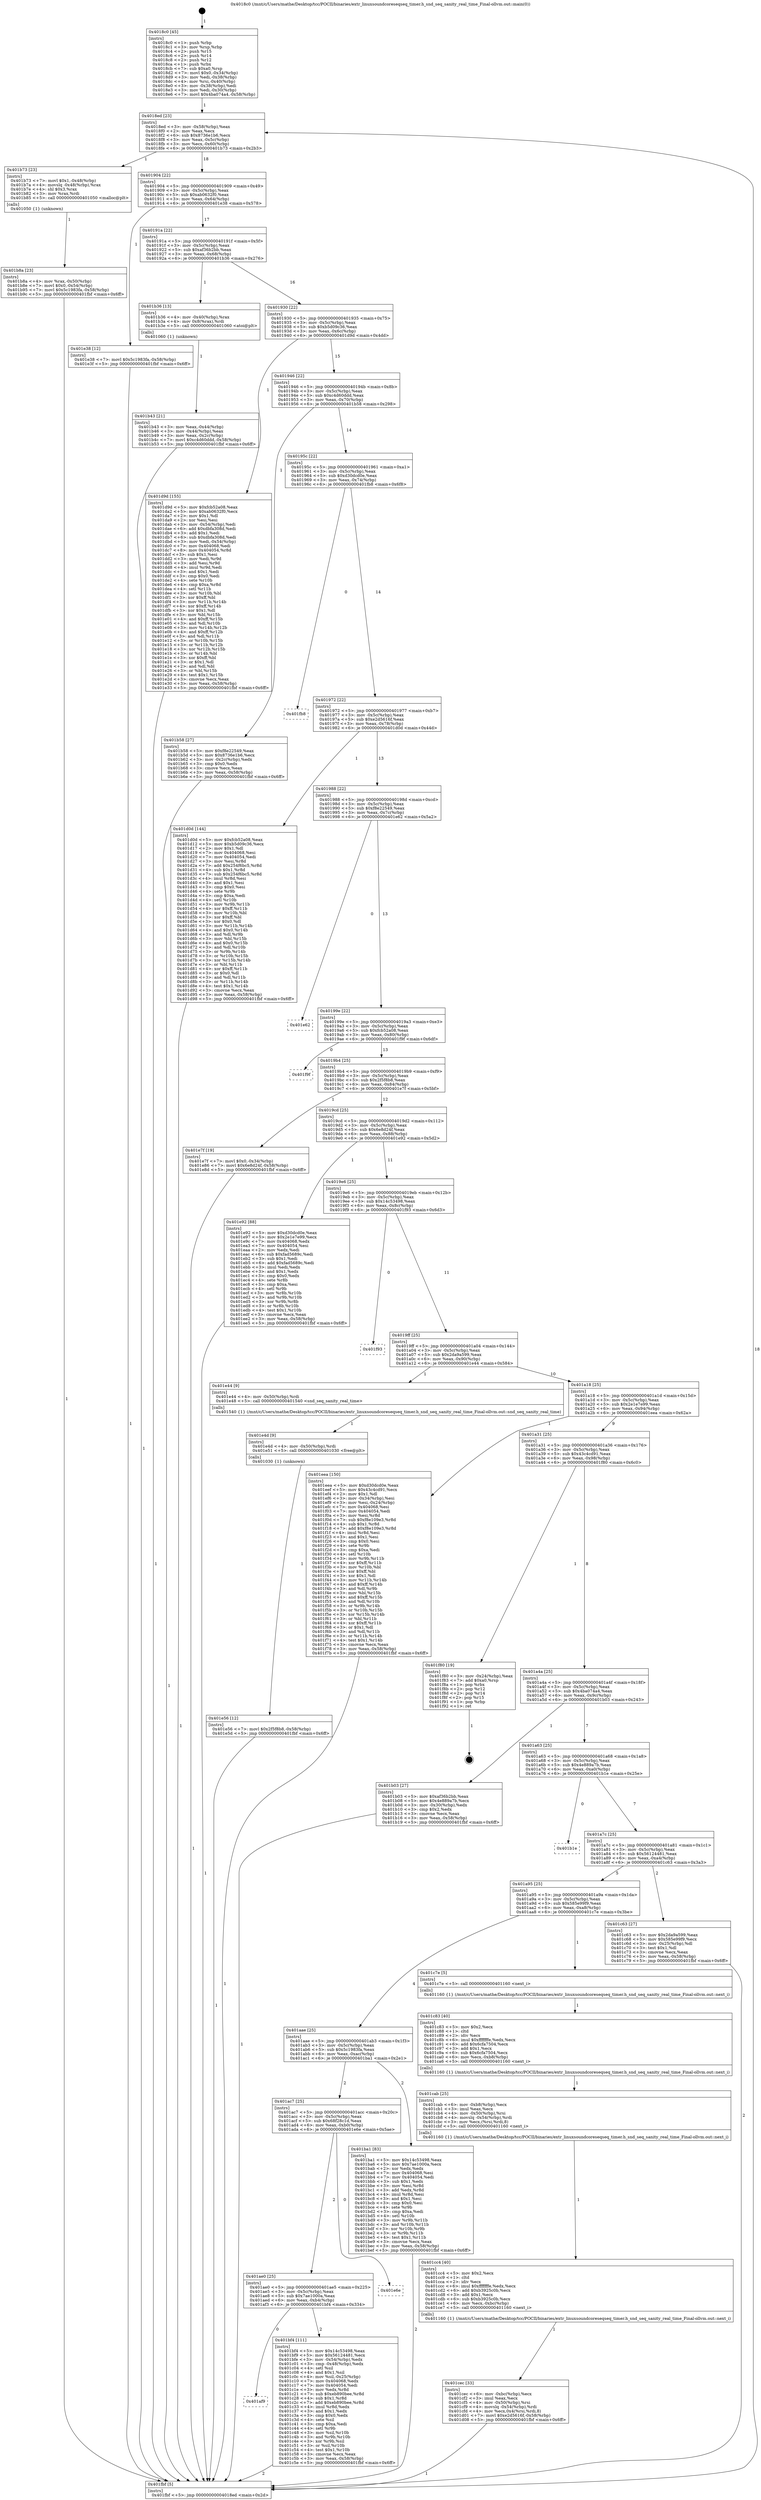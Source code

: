 digraph "0x4018c0" {
  label = "0x4018c0 (/mnt/c/Users/mathe/Desktop/tcc/POCII/binaries/extr_linuxsoundcoreseqseq_timer.h_snd_seq_sanity_real_time_Final-ollvm.out::main(0))"
  labelloc = "t"
  node[shape=record]

  Entry [label="",width=0.3,height=0.3,shape=circle,fillcolor=black,style=filled]
  "0x4018ed" [label="{
     0x4018ed [23]\l
     | [instrs]\l
     &nbsp;&nbsp;0x4018ed \<+3\>: mov -0x58(%rbp),%eax\l
     &nbsp;&nbsp;0x4018f0 \<+2\>: mov %eax,%ecx\l
     &nbsp;&nbsp;0x4018f2 \<+6\>: sub $0x8736e1b6,%ecx\l
     &nbsp;&nbsp;0x4018f8 \<+3\>: mov %eax,-0x5c(%rbp)\l
     &nbsp;&nbsp;0x4018fb \<+3\>: mov %ecx,-0x60(%rbp)\l
     &nbsp;&nbsp;0x4018fe \<+6\>: je 0000000000401b73 \<main+0x2b3\>\l
  }"]
  "0x401b73" [label="{
     0x401b73 [23]\l
     | [instrs]\l
     &nbsp;&nbsp;0x401b73 \<+7\>: movl $0x1,-0x48(%rbp)\l
     &nbsp;&nbsp;0x401b7a \<+4\>: movslq -0x48(%rbp),%rax\l
     &nbsp;&nbsp;0x401b7e \<+4\>: shl $0x3,%rax\l
     &nbsp;&nbsp;0x401b82 \<+3\>: mov %rax,%rdi\l
     &nbsp;&nbsp;0x401b85 \<+5\>: call 0000000000401050 \<malloc@plt\>\l
     | [calls]\l
     &nbsp;&nbsp;0x401050 \{1\} (unknown)\l
  }"]
  "0x401904" [label="{
     0x401904 [22]\l
     | [instrs]\l
     &nbsp;&nbsp;0x401904 \<+5\>: jmp 0000000000401909 \<main+0x49\>\l
     &nbsp;&nbsp;0x401909 \<+3\>: mov -0x5c(%rbp),%eax\l
     &nbsp;&nbsp;0x40190c \<+5\>: sub $0xab0632f0,%eax\l
     &nbsp;&nbsp;0x401911 \<+3\>: mov %eax,-0x64(%rbp)\l
     &nbsp;&nbsp;0x401914 \<+6\>: je 0000000000401e38 \<main+0x578\>\l
  }"]
  Exit [label="",width=0.3,height=0.3,shape=circle,fillcolor=black,style=filled,peripheries=2]
  "0x401e38" [label="{
     0x401e38 [12]\l
     | [instrs]\l
     &nbsp;&nbsp;0x401e38 \<+7\>: movl $0x5c1983fa,-0x58(%rbp)\l
     &nbsp;&nbsp;0x401e3f \<+5\>: jmp 0000000000401fbf \<main+0x6ff\>\l
  }"]
  "0x40191a" [label="{
     0x40191a [22]\l
     | [instrs]\l
     &nbsp;&nbsp;0x40191a \<+5\>: jmp 000000000040191f \<main+0x5f\>\l
     &nbsp;&nbsp;0x40191f \<+3\>: mov -0x5c(%rbp),%eax\l
     &nbsp;&nbsp;0x401922 \<+5\>: sub $0xaf36b2bb,%eax\l
     &nbsp;&nbsp;0x401927 \<+3\>: mov %eax,-0x68(%rbp)\l
     &nbsp;&nbsp;0x40192a \<+6\>: je 0000000000401b36 \<main+0x276\>\l
  }"]
  "0x401e56" [label="{
     0x401e56 [12]\l
     | [instrs]\l
     &nbsp;&nbsp;0x401e56 \<+7\>: movl $0x2f5f8b8,-0x58(%rbp)\l
     &nbsp;&nbsp;0x401e5d \<+5\>: jmp 0000000000401fbf \<main+0x6ff\>\l
  }"]
  "0x401b36" [label="{
     0x401b36 [13]\l
     | [instrs]\l
     &nbsp;&nbsp;0x401b36 \<+4\>: mov -0x40(%rbp),%rax\l
     &nbsp;&nbsp;0x401b3a \<+4\>: mov 0x8(%rax),%rdi\l
     &nbsp;&nbsp;0x401b3e \<+5\>: call 0000000000401060 \<atoi@plt\>\l
     | [calls]\l
     &nbsp;&nbsp;0x401060 \{1\} (unknown)\l
  }"]
  "0x401930" [label="{
     0x401930 [22]\l
     | [instrs]\l
     &nbsp;&nbsp;0x401930 \<+5\>: jmp 0000000000401935 \<main+0x75\>\l
     &nbsp;&nbsp;0x401935 \<+3\>: mov -0x5c(%rbp),%eax\l
     &nbsp;&nbsp;0x401938 \<+5\>: sub $0xb5d09c36,%eax\l
     &nbsp;&nbsp;0x40193d \<+3\>: mov %eax,-0x6c(%rbp)\l
     &nbsp;&nbsp;0x401940 \<+6\>: je 0000000000401d9d \<main+0x4dd\>\l
  }"]
  "0x401e4d" [label="{
     0x401e4d [9]\l
     | [instrs]\l
     &nbsp;&nbsp;0x401e4d \<+4\>: mov -0x50(%rbp),%rdi\l
     &nbsp;&nbsp;0x401e51 \<+5\>: call 0000000000401030 \<free@plt\>\l
     | [calls]\l
     &nbsp;&nbsp;0x401030 \{1\} (unknown)\l
  }"]
  "0x401d9d" [label="{
     0x401d9d [155]\l
     | [instrs]\l
     &nbsp;&nbsp;0x401d9d \<+5\>: mov $0xfcb52a08,%eax\l
     &nbsp;&nbsp;0x401da2 \<+5\>: mov $0xab0632f0,%ecx\l
     &nbsp;&nbsp;0x401da7 \<+2\>: mov $0x1,%dl\l
     &nbsp;&nbsp;0x401da9 \<+2\>: xor %esi,%esi\l
     &nbsp;&nbsp;0x401dab \<+3\>: mov -0x54(%rbp),%edi\l
     &nbsp;&nbsp;0x401dae \<+6\>: add $0xdbfa308d,%edi\l
     &nbsp;&nbsp;0x401db4 \<+3\>: add $0x1,%edi\l
     &nbsp;&nbsp;0x401db7 \<+6\>: sub $0xdbfa308d,%edi\l
     &nbsp;&nbsp;0x401dbd \<+3\>: mov %edi,-0x54(%rbp)\l
     &nbsp;&nbsp;0x401dc0 \<+7\>: mov 0x404068,%edi\l
     &nbsp;&nbsp;0x401dc7 \<+8\>: mov 0x404054,%r8d\l
     &nbsp;&nbsp;0x401dcf \<+3\>: sub $0x1,%esi\l
     &nbsp;&nbsp;0x401dd2 \<+3\>: mov %edi,%r9d\l
     &nbsp;&nbsp;0x401dd5 \<+3\>: add %esi,%r9d\l
     &nbsp;&nbsp;0x401dd8 \<+4\>: imul %r9d,%edi\l
     &nbsp;&nbsp;0x401ddc \<+3\>: and $0x1,%edi\l
     &nbsp;&nbsp;0x401ddf \<+3\>: cmp $0x0,%edi\l
     &nbsp;&nbsp;0x401de2 \<+4\>: sete %r10b\l
     &nbsp;&nbsp;0x401de6 \<+4\>: cmp $0xa,%r8d\l
     &nbsp;&nbsp;0x401dea \<+4\>: setl %r11b\l
     &nbsp;&nbsp;0x401dee \<+3\>: mov %r10b,%bl\l
     &nbsp;&nbsp;0x401df1 \<+3\>: xor $0xff,%bl\l
     &nbsp;&nbsp;0x401df4 \<+3\>: mov %r11b,%r14b\l
     &nbsp;&nbsp;0x401df7 \<+4\>: xor $0xff,%r14b\l
     &nbsp;&nbsp;0x401dfb \<+3\>: xor $0x1,%dl\l
     &nbsp;&nbsp;0x401dfe \<+3\>: mov %bl,%r15b\l
     &nbsp;&nbsp;0x401e01 \<+4\>: and $0xff,%r15b\l
     &nbsp;&nbsp;0x401e05 \<+3\>: and %dl,%r10b\l
     &nbsp;&nbsp;0x401e08 \<+3\>: mov %r14b,%r12b\l
     &nbsp;&nbsp;0x401e0b \<+4\>: and $0xff,%r12b\l
     &nbsp;&nbsp;0x401e0f \<+3\>: and %dl,%r11b\l
     &nbsp;&nbsp;0x401e12 \<+3\>: or %r10b,%r15b\l
     &nbsp;&nbsp;0x401e15 \<+3\>: or %r11b,%r12b\l
     &nbsp;&nbsp;0x401e18 \<+3\>: xor %r12b,%r15b\l
     &nbsp;&nbsp;0x401e1b \<+3\>: or %r14b,%bl\l
     &nbsp;&nbsp;0x401e1e \<+3\>: xor $0xff,%bl\l
     &nbsp;&nbsp;0x401e21 \<+3\>: or $0x1,%dl\l
     &nbsp;&nbsp;0x401e24 \<+2\>: and %dl,%bl\l
     &nbsp;&nbsp;0x401e26 \<+3\>: or %bl,%r15b\l
     &nbsp;&nbsp;0x401e29 \<+4\>: test $0x1,%r15b\l
     &nbsp;&nbsp;0x401e2d \<+3\>: cmovne %ecx,%eax\l
     &nbsp;&nbsp;0x401e30 \<+3\>: mov %eax,-0x58(%rbp)\l
     &nbsp;&nbsp;0x401e33 \<+5\>: jmp 0000000000401fbf \<main+0x6ff\>\l
  }"]
  "0x401946" [label="{
     0x401946 [22]\l
     | [instrs]\l
     &nbsp;&nbsp;0x401946 \<+5\>: jmp 000000000040194b \<main+0x8b\>\l
     &nbsp;&nbsp;0x40194b \<+3\>: mov -0x5c(%rbp),%eax\l
     &nbsp;&nbsp;0x40194e \<+5\>: sub $0xc4d60ddd,%eax\l
     &nbsp;&nbsp;0x401953 \<+3\>: mov %eax,-0x70(%rbp)\l
     &nbsp;&nbsp;0x401956 \<+6\>: je 0000000000401b58 \<main+0x298\>\l
  }"]
  "0x401cec" [label="{
     0x401cec [33]\l
     | [instrs]\l
     &nbsp;&nbsp;0x401cec \<+6\>: mov -0xbc(%rbp),%ecx\l
     &nbsp;&nbsp;0x401cf2 \<+3\>: imul %eax,%ecx\l
     &nbsp;&nbsp;0x401cf5 \<+4\>: mov -0x50(%rbp),%rsi\l
     &nbsp;&nbsp;0x401cf9 \<+4\>: movslq -0x54(%rbp),%rdi\l
     &nbsp;&nbsp;0x401cfd \<+4\>: mov %ecx,0x4(%rsi,%rdi,8)\l
     &nbsp;&nbsp;0x401d01 \<+7\>: movl $0xe2d5616f,-0x58(%rbp)\l
     &nbsp;&nbsp;0x401d08 \<+5\>: jmp 0000000000401fbf \<main+0x6ff\>\l
  }"]
  "0x401b58" [label="{
     0x401b58 [27]\l
     | [instrs]\l
     &nbsp;&nbsp;0x401b58 \<+5\>: mov $0xf8e22549,%eax\l
     &nbsp;&nbsp;0x401b5d \<+5\>: mov $0x8736e1b6,%ecx\l
     &nbsp;&nbsp;0x401b62 \<+3\>: mov -0x2c(%rbp),%edx\l
     &nbsp;&nbsp;0x401b65 \<+3\>: cmp $0x0,%edx\l
     &nbsp;&nbsp;0x401b68 \<+3\>: cmove %ecx,%eax\l
     &nbsp;&nbsp;0x401b6b \<+3\>: mov %eax,-0x58(%rbp)\l
     &nbsp;&nbsp;0x401b6e \<+5\>: jmp 0000000000401fbf \<main+0x6ff\>\l
  }"]
  "0x40195c" [label="{
     0x40195c [22]\l
     | [instrs]\l
     &nbsp;&nbsp;0x40195c \<+5\>: jmp 0000000000401961 \<main+0xa1\>\l
     &nbsp;&nbsp;0x401961 \<+3\>: mov -0x5c(%rbp),%eax\l
     &nbsp;&nbsp;0x401964 \<+5\>: sub $0xd30dcd0e,%eax\l
     &nbsp;&nbsp;0x401969 \<+3\>: mov %eax,-0x74(%rbp)\l
     &nbsp;&nbsp;0x40196c \<+6\>: je 0000000000401fb8 \<main+0x6f8\>\l
  }"]
  "0x401cc4" [label="{
     0x401cc4 [40]\l
     | [instrs]\l
     &nbsp;&nbsp;0x401cc4 \<+5\>: mov $0x2,%ecx\l
     &nbsp;&nbsp;0x401cc9 \<+1\>: cltd\l
     &nbsp;&nbsp;0x401cca \<+2\>: idiv %ecx\l
     &nbsp;&nbsp;0x401ccc \<+6\>: imul $0xfffffffe,%edx,%ecx\l
     &nbsp;&nbsp;0x401cd2 \<+6\>: add $0xb3925c0b,%ecx\l
     &nbsp;&nbsp;0x401cd8 \<+3\>: add $0x1,%ecx\l
     &nbsp;&nbsp;0x401cdb \<+6\>: sub $0xb3925c0b,%ecx\l
     &nbsp;&nbsp;0x401ce1 \<+6\>: mov %ecx,-0xbc(%rbp)\l
     &nbsp;&nbsp;0x401ce7 \<+5\>: call 0000000000401160 \<next_i\>\l
     | [calls]\l
     &nbsp;&nbsp;0x401160 \{1\} (/mnt/c/Users/mathe/Desktop/tcc/POCII/binaries/extr_linuxsoundcoreseqseq_timer.h_snd_seq_sanity_real_time_Final-ollvm.out::next_i)\l
  }"]
  "0x401fb8" [label="{
     0x401fb8\l
  }", style=dashed]
  "0x401972" [label="{
     0x401972 [22]\l
     | [instrs]\l
     &nbsp;&nbsp;0x401972 \<+5\>: jmp 0000000000401977 \<main+0xb7\>\l
     &nbsp;&nbsp;0x401977 \<+3\>: mov -0x5c(%rbp),%eax\l
     &nbsp;&nbsp;0x40197a \<+5\>: sub $0xe2d5616f,%eax\l
     &nbsp;&nbsp;0x40197f \<+3\>: mov %eax,-0x78(%rbp)\l
     &nbsp;&nbsp;0x401982 \<+6\>: je 0000000000401d0d \<main+0x44d\>\l
  }"]
  "0x401cab" [label="{
     0x401cab [25]\l
     | [instrs]\l
     &nbsp;&nbsp;0x401cab \<+6\>: mov -0xb8(%rbp),%ecx\l
     &nbsp;&nbsp;0x401cb1 \<+3\>: imul %eax,%ecx\l
     &nbsp;&nbsp;0x401cb4 \<+4\>: mov -0x50(%rbp),%rsi\l
     &nbsp;&nbsp;0x401cb8 \<+4\>: movslq -0x54(%rbp),%rdi\l
     &nbsp;&nbsp;0x401cbc \<+3\>: mov %ecx,(%rsi,%rdi,8)\l
     &nbsp;&nbsp;0x401cbf \<+5\>: call 0000000000401160 \<next_i\>\l
     | [calls]\l
     &nbsp;&nbsp;0x401160 \{1\} (/mnt/c/Users/mathe/Desktop/tcc/POCII/binaries/extr_linuxsoundcoreseqseq_timer.h_snd_seq_sanity_real_time_Final-ollvm.out::next_i)\l
  }"]
  "0x401d0d" [label="{
     0x401d0d [144]\l
     | [instrs]\l
     &nbsp;&nbsp;0x401d0d \<+5\>: mov $0xfcb52a08,%eax\l
     &nbsp;&nbsp;0x401d12 \<+5\>: mov $0xb5d09c36,%ecx\l
     &nbsp;&nbsp;0x401d17 \<+2\>: mov $0x1,%dl\l
     &nbsp;&nbsp;0x401d19 \<+7\>: mov 0x404068,%esi\l
     &nbsp;&nbsp;0x401d20 \<+7\>: mov 0x404054,%edi\l
     &nbsp;&nbsp;0x401d27 \<+3\>: mov %esi,%r8d\l
     &nbsp;&nbsp;0x401d2a \<+7\>: add $0x254f6bc5,%r8d\l
     &nbsp;&nbsp;0x401d31 \<+4\>: sub $0x1,%r8d\l
     &nbsp;&nbsp;0x401d35 \<+7\>: sub $0x254f6bc5,%r8d\l
     &nbsp;&nbsp;0x401d3c \<+4\>: imul %r8d,%esi\l
     &nbsp;&nbsp;0x401d40 \<+3\>: and $0x1,%esi\l
     &nbsp;&nbsp;0x401d43 \<+3\>: cmp $0x0,%esi\l
     &nbsp;&nbsp;0x401d46 \<+4\>: sete %r9b\l
     &nbsp;&nbsp;0x401d4a \<+3\>: cmp $0xa,%edi\l
     &nbsp;&nbsp;0x401d4d \<+4\>: setl %r10b\l
     &nbsp;&nbsp;0x401d51 \<+3\>: mov %r9b,%r11b\l
     &nbsp;&nbsp;0x401d54 \<+4\>: xor $0xff,%r11b\l
     &nbsp;&nbsp;0x401d58 \<+3\>: mov %r10b,%bl\l
     &nbsp;&nbsp;0x401d5b \<+3\>: xor $0xff,%bl\l
     &nbsp;&nbsp;0x401d5e \<+3\>: xor $0x0,%dl\l
     &nbsp;&nbsp;0x401d61 \<+3\>: mov %r11b,%r14b\l
     &nbsp;&nbsp;0x401d64 \<+4\>: and $0x0,%r14b\l
     &nbsp;&nbsp;0x401d68 \<+3\>: and %dl,%r9b\l
     &nbsp;&nbsp;0x401d6b \<+3\>: mov %bl,%r15b\l
     &nbsp;&nbsp;0x401d6e \<+4\>: and $0x0,%r15b\l
     &nbsp;&nbsp;0x401d72 \<+3\>: and %dl,%r10b\l
     &nbsp;&nbsp;0x401d75 \<+3\>: or %r9b,%r14b\l
     &nbsp;&nbsp;0x401d78 \<+3\>: or %r10b,%r15b\l
     &nbsp;&nbsp;0x401d7b \<+3\>: xor %r15b,%r14b\l
     &nbsp;&nbsp;0x401d7e \<+3\>: or %bl,%r11b\l
     &nbsp;&nbsp;0x401d81 \<+4\>: xor $0xff,%r11b\l
     &nbsp;&nbsp;0x401d85 \<+3\>: or $0x0,%dl\l
     &nbsp;&nbsp;0x401d88 \<+3\>: and %dl,%r11b\l
     &nbsp;&nbsp;0x401d8b \<+3\>: or %r11b,%r14b\l
     &nbsp;&nbsp;0x401d8e \<+4\>: test $0x1,%r14b\l
     &nbsp;&nbsp;0x401d92 \<+3\>: cmovne %ecx,%eax\l
     &nbsp;&nbsp;0x401d95 \<+3\>: mov %eax,-0x58(%rbp)\l
     &nbsp;&nbsp;0x401d98 \<+5\>: jmp 0000000000401fbf \<main+0x6ff\>\l
  }"]
  "0x401988" [label="{
     0x401988 [22]\l
     | [instrs]\l
     &nbsp;&nbsp;0x401988 \<+5\>: jmp 000000000040198d \<main+0xcd\>\l
     &nbsp;&nbsp;0x40198d \<+3\>: mov -0x5c(%rbp),%eax\l
     &nbsp;&nbsp;0x401990 \<+5\>: sub $0xf8e22549,%eax\l
     &nbsp;&nbsp;0x401995 \<+3\>: mov %eax,-0x7c(%rbp)\l
     &nbsp;&nbsp;0x401998 \<+6\>: je 0000000000401e62 \<main+0x5a2\>\l
  }"]
  "0x401c83" [label="{
     0x401c83 [40]\l
     | [instrs]\l
     &nbsp;&nbsp;0x401c83 \<+5\>: mov $0x2,%ecx\l
     &nbsp;&nbsp;0x401c88 \<+1\>: cltd\l
     &nbsp;&nbsp;0x401c89 \<+2\>: idiv %ecx\l
     &nbsp;&nbsp;0x401c8b \<+6\>: imul $0xfffffffe,%edx,%ecx\l
     &nbsp;&nbsp;0x401c91 \<+6\>: add $0x6cfa7504,%ecx\l
     &nbsp;&nbsp;0x401c97 \<+3\>: add $0x1,%ecx\l
     &nbsp;&nbsp;0x401c9a \<+6\>: sub $0x6cfa7504,%ecx\l
     &nbsp;&nbsp;0x401ca0 \<+6\>: mov %ecx,-0xb8(%rbp)\l
     &nbsp;&nbsp;0x401ca6 \<+5\>: call 0000000000401160 \<next_i\>\l
     | [calls]\l
     &nbsp;&nbsp;0x401160 \{1\} (/mnt/c/Users/mathe/Desktop/tcc/POCII/binaries/extr_linuxsoundcoreseqseq_timer.h_snd_seq_sanity_real_time_Final-ollvm.out::next_i)\l
  }"]
  "0x401e62" [label="{
     0x401e62\l
  }", style=dashed]
  "0x40199e" [label="{
     0x40199e [22]\l
     | [instrs]\l
     &nbsp;&nbsp;0x40199e \<+5\>: jmp 00000000004019a3 \<main+0xe3\>\l
     &nbsp;&nbsp;0x4019a3 \<+3\>: mov -0x5c(%rbp),%eax\l
     &nbsp;&nbsp;0x4019a6 \<+5\>: sub $0xfcb52a08,%eax\l
     &nbsp;&nbsp;0x4019ab \<+3\>: mov %eax,-0x80(%rbp)\l
     &nbsp;&nbsp;0x4019ae \<+6\>: je 0000000000401f9f \<main+0x6df\>\l
  }"]
  "0x401af9" [label="{
     0x401af9\l
  }", style=dashed]
  "0x401f9f" [label="{
     0x401f9f\l
  }", style=dashed]
  "0x4019b4" [label="{
     0x4019b4 [25]\l
     | [instrs]\l
     &nbsp;&nbsp;0x4019b4 \<+5\>: jmp 00000000004019b9 \<main+0xf9\>\l
     &nbsp;&nbsp;0x4019b9 \<+3\>: mov -0x5c(%rbp),%eax\l
     &nbsp;&nbsp;0x4019bc \<+5\>: sub $0x2f5f8b8,%eax\l
     &nbsp;&nbsp;0x4019c1 \<+6\>: mov %eax,-0x84(%rbp)\l
     &nbsp;&nbsp;0x4019c7 \<+6\>: je 0000000000401e7f \<main+0x5bf\>\l
  }"]
  "0x401bf4" [label="{
     0x401bf4 [111]\l
     | [instrs]\l
     &nbsp;&nbsp;0x401bf4 \<+5\>: mov $0x14c53498,%eax\l
     &nbsp;&nbsp;0x401bf9 \<+5\>: mov $0x56124481,%ecx\l
     &nbsp;&nbsp;0x401bfe \<+3\>: mov -0x54(%rbp),%edx\l
     &nbsp;&nbsp;0x401c01 \<+3\>: cmp -0x48(%rbp),%edx\l
     &nbsp;&nbsp;0x401c04 \<+4\>: setl %sil\l
     &nbsp;&nbsp;0x401c08 \<+4\>: and $0x1,%sil\l
     &nbsp;&nbsp;0x401c0c \<+4\>: mov %sil,-0x25(%rbp)\l
     &nbsp;&nbsp;0x401c10 \<+7\>: mov 0x404068,%edx\l
     &nbsp;&nbsp;0x401c17 \<+7\>: mov 0x404054,%edi\l
     &nbsp;&nbsp;0x401c1e \<+3\>: mov %edx,%r8d\l
     &nbsp;&nbsp;0x401c21 \<+7\>: sub $0xeb890bee,%r8d\l
     &nbsp;&nbsp;0x401c28 \<+4\>: sub $0x1,%r8d\l
     &nbsp;&nbsp;0x401c2c \<+7\>: add $0xeb890bee,%r8d\l
     &nbsp;&nbsp;0x401c33 \<+4\>: imul %r8d,%edx\l
     &nbsp;&nbsp;0x401c37 \<+3\>: and $0x1,%edx\l
     &nbsp;&nbsp;0x401c3a \<+3\>: cmp $0x0,%edx\l
     &nbsp;&nbsp;0x401c3d \<+4\>: sete %sil\l
     &nbsp;&nbsp;0x401c41 \<+3\>: cmp $0xa,%edi\l
     &nbsp;&nbsp;0x401c44 \<+4\>: setl %r9b\l
     &nbsp;&nbsp;0x401c48 \<+3\>: mov %sil,%r10b\l
     &nbsp;&nbsp;0x401c4b \<+3\>: and %r9b,%r10b\l
     &nbsp;&nbsp;0x401c4e \<+3\>: xor %r9b,%sil\l
     &nbsp;&nbsp;0x401c51 \<+3\>: or %sil,%r10b\l
     &nbsp;&nbsp;0x401c54 \<+4\>: test $0x1,%r10b\l
     &nbsp;&nbsp;0x401c58 \<+3\>: cmovne %ecx,%eax\l
     &nbsp;&nbsp;0x401c5b \<+3\>: mov %eax,-0x58(%rbp)\l
     &nbsp;&nbsp;0x401c5e \<+5\>: jmp 0000000000401fbf \<main+0x6ff\>\l
  }"]
  "0x401e7f" [label="{
     0x401e7f [19]\l
     | [instrs]\l
     &nbsp;&nbsp;0x401e7f \<+7\>: movl $0x0,-0x34(%rbp)\l
     &nbsp;&nbsp;0x401e86 \<+7\>: movl $0x6e8d24f,-0x58(%rbp)\l
     &nbsp;&nbsp;0x401e8d \<+5\>: jmp 0000000000401fbf \<main+0x6ff\>\l
  }"]
  "0x4019cd" [label="{
     0x4019cd [25]\l
     | [instrs]\l
     &nbsp;&nbsp;0x4019cd \<+5\>: jmp 00000000004019d2 \<main+0x112\>\l
     &nbsp;&nbsp;0x4019d2 \<+3\>: mov -0x5c(%rbp),%eax\l
     &nbsp;&nbsp;0x4019d5 \<+5\>: sub $0x6e8d24f,%eax\l
     &nbsp;&nbsp;0x4019da \<+6\>: mov %eax,-0x88(%rbp)\l
     &nbsp;&nbsp;0x4019e0 \<+6\>: je 0000000000401e92 \<main+0x5d2\>\l
  }"]
  "0x401ae0" [label="{
     0x401ae0 [25]\l
     | [instrs]\l
     &nbsp;&nbsp;0x401ae0 \<+5\>: jmp 0000000000401ae5 \<main+0x225\>\l
     &nbsp;&nbsp;0x401ae5 \<+3\>: mov -0x5c(%rbp),%eax\l
     &nbsp;&nbsp;0x401ae8 \<+5\>: sub $0x7ae1000a,%eax\l
     &nbsp;&nbsp;0x401aed \<+6\>: mov %eax,-0xb4(%rbp)\l
     &nbsp;&nbsp;0x401af3 \<+6\>: je 0000000000401bf4 \<main+0x334\>\l
  }"]
  "0x401e92" [label="{
     0x401e92 [88]\l
     | [instrs]\l
     &nbsp;&nbsp;0x401e92 \<+5\>: mov $0xd30dcd0e,%eax\l
     &nbsp;&nbsp;0x401e97 \<+5\>: mov $0x2e1e7e99,%ecx\l
     &nbsp;&nbsp;0x401e9c \<+7\>: mov 0x404068,%edx\l
     &nbsp;&nbsp;0x401ea3 \<+7\>: mov 0x404054,%esi\l
     &nbsp;&nbsp;0x401eaa \<+2\>: mov %edx,%edi\l
     &nbsp;&nbsp;0x401eac \<+6\>: sub $0xfad5689c,%edi\l
     &nbsp;&nbsp;0x401eb2 \<+3\>: sub $0x1,%edi\l
     &nbsp;&nbsp;0x401eb5 \<+6\>: add $0xfad5689c,%edi\l
     &nbsp;&nbsp;0x401ebb \<+3\>: imul %edi,%edx\l
     &nbsp;&nbsp;0x401ebe \<+3\>: and $0x1,%edx\l
     &nbsp;&nbsp;0x401ec1 \<+3\>: cmp $0x0,%edx\l
     &nbsp;&nbsp;0x401ec4 \<+4\>: sete %r8b\l
     &nbsp;&nbsp;0x401ec8 \<+3\>: cmp $0xa,%esi\l
     &nbsp;&nbsp;0x401ecb \<+4\>: setl %r9b\l
     &nbsp;&nbsp;0x401ecf \<+3\>: mov %r8b,%r10b\l
     &nbsp;&nbsp;0x401ed2 \<+3\>: and %r9b,%r10b\l
     &nbsp;&nbsp;0x401ed5 \<+3\>: xor %r9b,%r8b\l
     &nbsp;&nbsp;0x401ed8 \<+3\>: or %r8b,%r10b\l
     &nbsp;&nbsp;0x401edb \<+4\>: test $0x1,%r10b\l
     &nbsp;&nbsp;0x401edf \<+3\>: cmovne %ecx,%eax\l
     &nbsp;&nbsp;0x401ee2 \<+3\>: mov %eax,-0x58(%rbp)\l
     &nbsp;&nbsp;0x401ee5 \<+5\>: jmp 0000000000401fbf \<main+0x6ff\>\l
  }"]
  "0x4019e6" [label="{
     0x4019e6 [25]\l
     | [instrs]\l
     &nbsp;&nbsp;0x4019e6 \<+5\>: jmp 00000000004019eb \<main+0x12b\>\l
     &nbsp;&nbsp;0x4019eb \<+3\>: mov -0x5c(%rbp),%eax\l
     &nbsp;&nbsp;0x4019ee \<+5\>: sub $0x14c53498,%eax\l
     &nbsp;&nbsp;0x4019f3 \<+6\>: mov %eax,-0x8c(%rbp)\l
     &nbsp;&nbsp;0x4019f9 \<+6\>: je 0000000000401f93 \<main+0x6d3\>\l
  }"]
  "0x401e6e" [label="{
     0x401e6e\l
  }", style=dashed]
  "0x401f93" [label="{
     0x401f93\l
  }", style=dashed]
  "0x4019ff" [label="{
     0x4019ff [25]\l
     | [instrs]\l
     &nbsp;&nbsp;0x4019ff \<+5\>: jmp 0000000000401a04 \<main+0x144\>\l
     &nbsp;&nbsp;0x401a04 \<+3\>: mov -0x5c(%rbp),%eax\l
     &nbsp;&nbsp;0x401a07 \<+5\>: sub $0x2da9a599,%eax\l
     &nbsp;&nbsp;0x401a0c \<+6\>: mov %eax,-0x90(%rbp)\l
     &nbsp;&nbsp;0x401a12 \<+6\>: je 0000000000401e44 \<main+0x584\>\l
  }"]
  "0x401ac7" [label="{
     0x401ac7 [25]\l
     | [instrs]\l
     &nbsp;&nbsp;0x401ac7 \<+5\>: jmp 0000000000401acc \<main+0x20c\>\l
     &nbsp;&nbsp;0x401acc \<+3\>: mov -0x5c(%rbp),%eax\l
     &nbsp;&nbsp;0x401acf \<+5\>: sub $0x68f28c1d,%eax\l
     &nbsp;&nbsp;0x401ad4 \<+6\>: mov %eax,-0xb0(%rbp)\l
     &nbsp;&nbsp;0x401ada \<+6\>: je 0000000000401e6e \<main+0x5ae\>\l
  }"]
  "0x401e44" [label="{
     0x401e44 [9]\l
     | [instrs]\l
     &nbsp;&nbsp;0x401e44 \<+4\>: mov -0x50(%rbp),%rdi\l
     &nbsp;&nbsp;0x401e48 \<+5\>: call 0000000000401540 \<snd_seq_sanity_real_time\>\l
     | [calls]\l
     &nbsp;&nbsp;0x401540 \{1\} (/mnt/c/Users/mathe/Desktop/tcc/POCII/binaries/extr_linuxsoundcoreseqseq_timer.h_snd_seq_sanity_real_time_Final-ollvm.out::snd_seq_sanity_real_time)\l
  }"]
  "0x401a18" [label="{
     0x401a18 [25]\l
     | [instrs]\l
     &nbsp;&nbsp;0x401a18 \<+5\>: jmp 0000000000401a1d \<main+0x15d\>\l
     &nbsp;&nbsp;0x401a1d \<+3\>: mov -0x5c(%rbp),%eax\l
     &nbsp;&nbsp;0x401a20 \<+5\>: sub $0x2e1e7e99,%eax\l
     &nbsp;&nbsp;0x401a25 \<+6\>: mov %eax,-0x94(%rbp)\l
     &nbsp;&nbsp;0x401a2b \<+6\>: je 0000000000401eea \<main+0x62a\>\l
  }"]
  "0x401ba1" [label="{
     0x401ba1 [83]\l
     | [instrs]\l
     &nbsp;&nbsp;0x401ba1 \<+5\>: mov $0x14c53498,%eax\l
     &nbsp;&nbsp;0x401ba6 \<+5\>: mov $0x7ae1000a,%ecx\l
     &nbsp;&nbsp;0x401bab \<+2\>: xor %edx,%edx\l
     &nbsp;&nbsp;0x401bad \<+7\>: mov 0x404068,%esi\l
     &nbsp;&nbsp;0x401bb4 \<+7\>: mov 0x404054,%edi\l
     &nbsp;&nbsp;0x401bbb \<+3\>: sub $0x1,%edx\l
     &nbsp;&nbsp;0x401bbe \<+3\>: mov %esi,%r8d\l
     &nbsp;&nbsp;0x401bc1 \<+3\>: add %edx,%r8d\l
     &nbsp;&nbsp;0x401bc4 \<+4\>: imul %r8d,%esi\l
     &nbsp;&nbsp;0x401bc8 \<+3\>: and $0x1,%esi\l
     &nbsp;&nbsp;0x401bcb \<+3\>: cmp $0x0,%esi\l
     &nbsp;&nbsp;0x401bce \<+4\>: sete %r9b\l
     &nbsp;&nbsp;0x401bd2 \<+3\>: cmp $0xa,%edi\l
     &nbsp;&nbsp;0x401bd5 \<+4\>: setl %r10b\l
     &nbsp;&nbsp;0x401bd9 \<+3\>: mov %r9b,%r11b\l
     &nbsp;&nbsp;0x401bdc \<+3\>: and %r10b,%r11b\l
     &nbsp;&nbsp;0x401bdf \<+3\>: xor %r10b,%r9b\l
     &nbsp;&nbsp;0x401be2 \<+3\>: or %r9b,%r11b\l
     &nbsp;&nbsp;0x401be5 \<+4\>: test $0x1,%r11b\l
     &nbsp;&nbsp;0x401be9 \<+3\>: cmovne %ecx,%eax\l
     &nbsp;&nbsp;0x401bec \<+3\>: mov %eax,-0x58(%rbp)\l
     &nbsp;&nbsp;0x401bef \<+5\>: jmp 0000000000401fbf \<main+0x6ff\>\l
  }"]
  "0x401eea" [label="{
     0x401eea [150]\l
     | [instrs]\l
     &nbsp;&nbsp;0x401eea \<+5\>: mov $0xd30dcd0e,%eax\l
     &nbsp;&nbsp;0x401eef \<+5\>: mov $0x43c4cd91,%ecx\l
     &nbsp;&nbsp;0x401ef4 \<+2\>: mov $0x1,%dl\l
     &nbsp;&nbsp;0x401ef6 \<+3\>: mov -0x34(%rbp),%esi\l
     &nbsp;&nbsp;0x401ef9 \<+3\>: mov %esi,-0x24(%rbp)\l
     &nbsp;&nbsp;0x401efc \<+7\>: mov 0x404068,%esi\l
     &nbsp;&nbsp;0x401f03 \<+7\>: mov 0x404054,%edi\l
     &nbsp;&nbsp;0x401f0a \<+3\>: mov %esi,%r8d\l
     &nbsp;&nbsp;0x401f0d \<+7\>: sub $0xf8e109e3,%r8d\l
     &nbsp;&nbsp;0x401f14 \<+4\>: sub $0x1,%r8d\l
     &nbsp;&nbsp;0x401f18 \<+7\>: add $0xf8e109e3,%r8d\l
     &nbsp;&nbsp;0x401f1f \<+4\>: imul %r8d,%esi\l
     &nbsp;&nbsp;0x401f23 \<+3\>: and $0x1,%esi\l
     &nbsp;&nbsp;0x401f26 \<+3\>: cmp $0x0,%esi\l
     &nbsp;&nbsp;0x401f29 \<+4\>: sete %r9b\l
     &nbsp;&nbsp;0x401f2d \<+3\>: cmp $0xa,%edi\l
     &nbsp;&nbsp;0x401f30 \<+4\>: setl %r10b\l
     &nbsp;&nbsp;0x401f34 \<+3\>: mov %r9b,%r11b\l
     &nbsp;&nbsp;0x401f37 \<+4\>: xor $0xff,%r11b\l
     &nbsp;&nbsp;0x401f3b \<+3\>: mov %r10b,%bl\l
     &nbsp;&nbsp;0x401f3e \<+3\>: xor $0xff,%bl\l
     &nbsp;&nbsp;0x401f41 \<+3\>: xor $0x1,%dl\l
     &nbsp;&nbsp;0x401f44 \<+3\>: mov %r11b,%r14b\l
     &nbsp;&nbsp;0x401f47 \<+4\>: and $0xff,%r14b\l
     &nbsp;&nbsp;0x401f4b \<+3\>: and %dl,%r9b\l
     &nbsp;&nbsp;0x401f4e \<+3\>: mov %bl,%r15b\l
     &nbsp;&nbsp;0x401f51 \<+4\>: and $0xff,%r15b\l
     &nbsp;&nbsp;0x401f55 \<+3\>: and %dl,%r10b\l
     &nbsp;&nbsp;0x401f58 \<+3\>: or %r9b,%r14b\l
     &nbsp;&nbsp;0x401f5b \<+3\>: or %r10b,%r15b\l
     &nbsp;&nbsp;0x401f5e \<+3\>: xor %r15b,%r14b\l
     &nbsp;&nbsp;0x401f61 \<+3\>: or %bl,%r11b\l
     &nbsp;&nbsp;0x401f64 \<+4\>: xor $0xff,%r11b\l
     &nbsp;&nbsp;0x401f68 \<+3\>: or $0x1,%dl\l
     &nbsp;&nbsp;0x401f6b \<+3\>: and %dl,%r11b\l
     &nbsp;&nbsp;0x401f6e \<+3\>: or %r11b,%r14b\l
     &nbsp;&nbsp;0x401f71 \<+4\>: test $0x1,%r14b\l
     &nbsp;&nbsp;0x401f75 \<+3\>: cmovne %ecx,%eax\l
     &nbsp;&nbsp;0x401f78 \<+3\>: mov %eax,-0x58(%rbp)\l
     &nbsp;&nbsp;0x401f7b \<+5\>: jmp 0000000000401fbf \<main+0x6ff\>\l
  }"]
  "0x401a31" [label="{
     0x401a31 [25]\l
     | [instrs]\l
     &nbsp;&nbsp;0x401a31 \<+5\>: jmp 0000000000401a36 \<main+0x176\>\l
     &nbsp;&nbsp;0x401a36 \<+3\>: mov -0x5c(%rbp),%eax\l
     &nbsp;&nbsp;0x401a39 \<+5\>: sub $0x43c4cd91,%eax\l
     &nbsp;&nbsp;0x401a3e \<+6\>: mov %eax,-0x98(%rbp)\l
     &nbsp;&nbsp;0x401a44 \<+6\>: je 0000000000401f80 \<main+0x6c0\>\l
  }"]
  "0x401aae" [label="{
     0x401aae [25]\l
     | [instrs]\l
     &nbsp;&nbsp;0x401aae \<+5\>: jmp 0000000000401ab3 \<main+0x1f3\>\l
     &nbsp;&nbsp;0x401ab3 \<+3\>: mov -0x5c(%rbp),%eax\l
     &nbsp;&nbsp;0x401ab6 \<+5\>: sub $0x5c1983fa,%eax\l
     &nbsp;&nbsp;0x401abb \<+6\>: mov %eax,-0xac(%rbp)\l
     &nbsp;&nbsp;0x401ac1 \<+6\>: je 0000000000401ba1 \<main+0x2e1\>\l
  }"]
  "0x401f80" [label="{
     0x401f80 [19]\l
     | [instrs]\l
     &nbsp;&nbsp;0x401f80 \<+3\>: mov -0x24(%rbp),%eax\l
     &nbsp;&nbsp;0x401f83 \<+7\>: add $0xa0,%rsp\l
     &nbsp;&nbsp;0x401f8a \<+1\>: pop %rbx\l
     &nbsp;&nbsp;0x401f8b \<+2\>: pop %r12\l
     &nbsp;&nbsp;0x401f8d \<+2\>: pop %r14\l
     &nbsp;&nbsp;0x401f8f \<+2\>: pop %r15\l
     &nbsp;&nbsp;0x401f91 \<+1\>: pop %rbp\l
     &nbsp;&nbsp;0x401f92 \<+1\>: ret\l
  }"]
  "0x401a4a" [label="{
     0x401a4a [25]\l
     | [instrs]\l
     &nbsp;&nbsp;0x401a4a \<+5\>: jmp 0000000000401a4f \<main+0x18f\>\l
     &nbsp;&nbsp;0x401a4f \<+3\>: mov -0x5c(%rbp),%eax\l
     &nbsp;&nbsp;0x401a52 \<+5\>: sub $0x4ba074a4,%eax\l
     &nbsp;&nbsp;0x401a57 \<+6\>: mov %eax,-0x9c(%rbp)\l
     &nbsp;&nbsp;0x401a5d \<+6\>: je 0000000000401b03 \<main+0x243\>\l
  }"]
  "0x401c7e" [label="{
     0x401c7e [5]\l
     | [instrs]\l
     &nbsp;&nbsp;0x401c7e \<+5\>: call 0000000000401160 \<next_i\>\l
     | [calls]\l
     &nbsp;&nbsp;0x401160 \{1\} (/mnt/c/Users/mathe/Desktop/tcc/POCII/binaries/extr_linuxsoundcoreseqseq_timer.h_snd_seq_sanity_real_time_Final-ollvm.out::next_i)\l
  }"]
  "0x401b03" [label="{
     0x401b03 [27]\l
     | [instrs]\l
     &nbsp;&nbsp;0x401b03 \<+5\>: mov $0xaf36b2bb,%eax\l
     &nbsp;&nbsp;0x401b08 \<+5\>: mov $0x4e889a7b,%ecx\l
     &nbsp;&nbsp;0x401b0d \<+3\>: mov -0x30(%rbp),%edx\l
     &nbsp;&nbsp;0x401b10 \<+3\>: cmp $0x2,%edx\l
     &nbsp;&nbsp;0x401b13 \<+3\>: cmovne %ecx,%eax\l
     &nbsp;&nbsp;0x401b16 \<+3\>: mov %eax,-0x58(%rbp)\l
     &nbsp;&nbsp;0x401b19 \<+5\>: jmp 0000000000401fbf \<main+0x6ff\>\l
  }"]
  "0x401a63" [label="{
     0x401a63 [25]\l
     | [instrs]\l
     &nbsp;&nbsp;0x401a63 \<+5\>: jmp 0000000000401a68 \<main+0x1a8\>\l
     &nbsp;&nbsp;0x401a68 \<+3\>: mov -0x5c(%rbp),%eax\l
     &nbsp;&nbsp;0x401a6b \<+5\>: sub $0x4e889a7b,%eax\l
     &nbsp;&nbsp;0x401a70 \<+6\>: mov %eax,-0xa0(%rbp)\l
     &nbsp;&nbsp;0x401a76 \<+6\>: je 0000000000401b1e \<main+0x25e\>\l
  }"]
  "0x401fbf" [label="{
     0x401fbf [5]\l
     | [instrs]\l
     &nbsp;&nbsp;0x401fbf \<+5\>: jmp 00000000004018ed \<main+0x2d\>\l
  }"]
  "0x4018c0" [label="{
     0x4018c0 [45]\l
     | [instrs]\l
     &nbsp;&nbsp;0x4018c0 \<+1\>: push %rbp\l
     &nbsp;&nbsp;0x4018c1 \<+3\>: mov %rsp,%rbp\l
     &nbsp;&nbsp;0x4018c4 \<+2\>: push %r15\l
     &nbsp;&nbsp;0x4018c6 \<+2\>: push %r14\l
     &nbsp;&nbsp;0x4018c8 \<+2\>: push %r12\l
     &nbsp;&nbsp;0x4018ca \<+1\>: push %rbx\l
     &nbsp;&nbsp;0x4018cb \<+7\>: sub $0xa0,%rsp\l
     &nbsp;&nbsp;0x4018d2 \<+7\>: movl $0x0,-0x34(%rbp)\l
     &nbsp;&nbsp;0x4018d9 \<+3\>: mov %edi,-0x38(%rbp)\l
     &nbsp;&nbsp;0x4018dc \<+4\>: mov %rsi,-0x40(%rbp)\l
     &nbsp;&nbsp;0x4018e0 \<+3\>: mov -0x38(%rbp),%edi\l
     &nbsp;&nbsp;0x4018e3 \<+3\>: mov %edi,-0x30(%rbp)\l
     &nbsp;&nbsp;0x4018e6 \<+7\>: movl $0x4ba074a4,-0x58(%rbp)\l
  }"]
  "0x401b43" [label="{
     0x401b43 [21]\l
     | [instrs]\l
     &nbsp;&nbsp;0x401b43 \<+3\>: mov %eax,-0x44(%rbp)\l
     &nbsp;&nbsp;0x401b46 \<+3\>: mov -0x44(%rbp),%eax\l
     &nbsp;&nbsp;0x401b49 \<+3\>: mov %eax,-0x2c(%rbp)\l
     &nbsp;&nbsp;0x401b4c \<+7\>: movl $0xc4d60ddd,-0x58(%rbp)\l
     &nbsp;&nbsp;0x401b53 \<+5\>: jmp 0000000000401fbf \<main+0x6ff\>\l
  }"]
  "0x401b8a" [label="{
     0x401b8a [23]\l
     | [instrs]\l
     &nbsp;&nbsp;0x401b8a \<+4\>: mov %rax,-0x50(%rbp)\l
     &nbsp;&nbsp;0x401b8e \<+7\>: movl $0x0,-0x54(%rbp)\l
     &nbsp;&nbsp;0x401b95 \<+7\>: movl $0x5c1983fa,-0x58(%rbp)\l
     &nbsp;&nbsp;0x401b9c \<+5\>: jmp 0000000000401fbf \<main+0x6ff\>\l
  }"]
  "0x401a95" [label="{
     0x401a95 [25]\l
     | [instrs]\l
     &nbsp;&nbsp;0x401a95 \<+5\>: jmp 0000000000401a9a \<main+0x1da\>\l
     &nbsp;&nbsp;0x401a9a \<+3\>: mov -0x5c(%rbp),%eax\l
     &nbsp;&nbsp;0x401a9d \<+5\>: sub $0x585e99f9,%eax\l
     &nbsp;&nbsp;0x401aa2 \<+6\>: mov %eax,-0xa8(%rbp)\l
     &nbsp;&nbsp;0x401aa8 \<+6\>: je 0000000000401c7e \<main+0x3be\>\l
  }"]
  "0x401b1e" [label="{
     0x401b1e\l
  }", style=dashed]
  "0x401a7c" [label="{
     0x401a7c [25]\l
     | [instrs]\l
     &nbsp;&nbsp;0x401a7c \<+5\>: jmp 0000000000401a81 \<main+0x1c1\>\l
     &nbsp;&nbsp;0x401a81 \<+3\>: mov -0x5c(%rbp),%eax\l
     &nbsp;&nbsp;0x401a84 \<+5\>: sub $0x56124481,%eax\l
     &nbsp;&nbsp;0x401a89 \<+6\>: mov %eax,-0xa4(%rbp)\l
     &nbsp;&nbsp;0x401a8f \<+6\>: je 0000000000401c63 \<main+0x3a3\>\l
  }"]
  "0x401c63" [label="{
     0x401c63 [27]\l
     | [instrs]\l
     &nbsp;&nbsp;0x401c63 \<+5\>: mov $0x2da9a599,%eax\l
     &nbsp;&nbsp;0x401c68 \<+5\>: mov $0x585e99f9,%ecx\l
     &nbsp;&nbsp;0x401c6d \<+3\>: mov -0x25(%rbp),%dl\l
     &nbsp;&nbsp;0x401c70 \<+3\>: test $0x1,%dl\l
     &nbsp;&nbsp;0x401c73 \<+3\>: cmovne %ecx,%eax\l
     &nbsp;&nbsp;0x401c76 \<+3\>: mov %eax,-0x58(%rbp)\l
     &nbsp;&nbsp;0x401c79 \<+5\>: jmp 0000000000401fbf \<main+0x6ff\>\l
  }"]
  Entry -> "0x4018c0" [label=" 1"]
  "0x4018ed" -> "0x401b73" [label=" 1"]
  "0x4018ed" -> "0x401904" [label=" 18"]
  "0x401f80" -> Exit [label=" 1"]
  "0x401904" -> "0x401e38" [label=" 1"]
  "0x401904" -> "0x40191a" [label=" 17"]
  "0x401eea" -> "0x401fbf" [label=" 1"]
  "0x40191a" -> "0x401b36" [label=" 1"]
  "0x40191a" -> "0x401930" [label=" 16"]
  "0x401e92" -> "0x401fbf" [label=" 1"]
  "0x401930" -> "0x401d9d" [label=" 1"]
  "0x401930" -> "0x401946" [label=" 15"]
  "0x401e7f" -> "0x401fbf" [label=" 1"]
  "0x401946" -> "0x401b58" [label=" 1"]
  "0x401946" -> "0x40195c" [label=" 14"]
  "0x401e56" -> "0x401fbf" [label=" 1"]
  "0x40195c" -> "0x401fb8" [label=" 0"]
  "0x40195c" -> "0x401972" [label=" 14"]
  "0x401e4d" -> "0x401e56" [label=" 1"]
  "0x401972" -> "0x401d0d" [label=" 1"]
  "0x401972" -> "0x401988" [label=" 13"]
  "0x401e44" -> "0x401e4d" [label=" 1"]
  "0x401988" -> "0x401e62" [label=" 0"]
  "0x401988" -> "0x40199e" [label=" 13"]
  "0x401e38" -> "0x401fbf" [label=" 1"]
  "0x40199e" -> "0x401f9f" [label=" 0"]
  "0x40199e" -> "0x4019b4" [label=" 13"]
  "0x401d9d" -> "0x401fbf" [label=" 1"]
  "0x4019b4" -> "0x401e7f" [label=" 1"]
  "0x4019b4" -> "0x4019cd" [label=" 12"]
  "0x401d0d" -> "0x401fbf" [label=" 1"]
  "0x4019cd" -> "0x401e92" [label=" 1"]
  "0x4019cd" -> "0x4019e6" [label=" 11"]
  "0x401cc4" -> "0x401cec" [label=" 1"]
  "0x4019e6" -> "0x401f93" [label=" 0"]
  "0x4019e6" -> "0x4019ff" [label=" 11"]
  "0x401cab" -> "0x401cc4" [label=" 1"]
  "0x4019ff" -> "0x401e44" [label=" 1"]
  "0x4019ff" -> "0x401a18" [label=" 10"]
  "0x401c7e" -> "0x401c83" [label=" 1"]
  "0x401a18" -> "0x401eea" [label=" 1"]
  "0x401a18" -> "0x401a31" [label=" 9"]
  "0x401c63" -> "0x401fbf" [label=" 2"]
  "0x401a31" -> "0x401f80" [label=" 1"]
  "0x401a31" -> "0x401a4a" [label=" 8"]
  "0x401ae0" -> "0x401af9" [label=" 0"]
  "0x401a4a" -> "0x401b03" [label=" 1"]
  "0x401a4a" -> "0x401a63" [label=" 7"]
  "0x401b03" -> "0x401fbf" [label=" 1"]
  "0x4018c0" -> "0x4018ed" [label=" 1"]
  "0x401fbf" -> "0x4018ed" [label=" 18"]
  "0x401b36" -> "0x401b43" [label=" 1"]
  "0x401b43" -> "0x401fbf" [label=" 1"]
  "0x401b58" -> "0x401fbf" [label=" 1"]
  "0x401b73" -> "0x401b8a" [label=" 1"]
  "0x401b8a" -> "0x401fbf" [label=" 1"]
  "0x401ae0" -> "0x401bf4" [label=" 2"]
  "0x401a63" -> "0x401b1e" [label=" 0"]
  "0x401a63" -> "0x401a7c" [label=" 7"]
  "0x401ac7" -> "0x401ae0" [label=" 2"]
  "0x401a7c" -> "0x401c63" [label=" 2"]
  "0x401a7c" -> "0x401a95" [label=" 5"]
  "0x401cec" -> "0x401fbf" [label=" 1"]
  "0x401a95" -> "0x401c7e" [label=" 1"]
  "0x401a95" -> "0x401aae" [label=" 4"]
  "0x401bf4" -> "0x401fbf" [label=" 2"]
  "0x401aae" -> "0x401ba1" [label=" 2"]
  "0x401aae" -> "0x401ac7" [label=" 2"]
  "0x401ba1" -> "0x401fbf" [label=" 2"]
  "0x401c83" -> "0x401cab" [label=" 1"]
  "0x401ac7" -> "0x401e6e" [label=" 0"]
}
